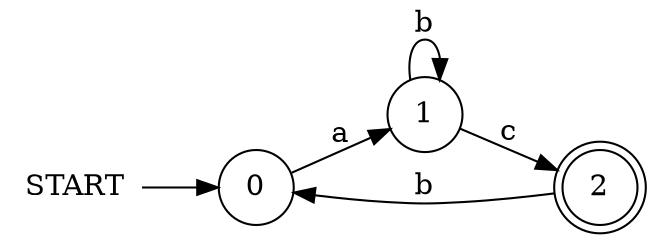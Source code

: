digraph G{
    rankdir = LR
    node[shape=circle]
    3[shape = plaintext, label = "START"]
    3 -> 0
    0 -> 1 [label = "a"]
    1 -> 1 [label = "b"]
    1 -> 2 [label = "c"]
    2 -> 0 [label = "b"]
    2[shape=doublecircle]
}
